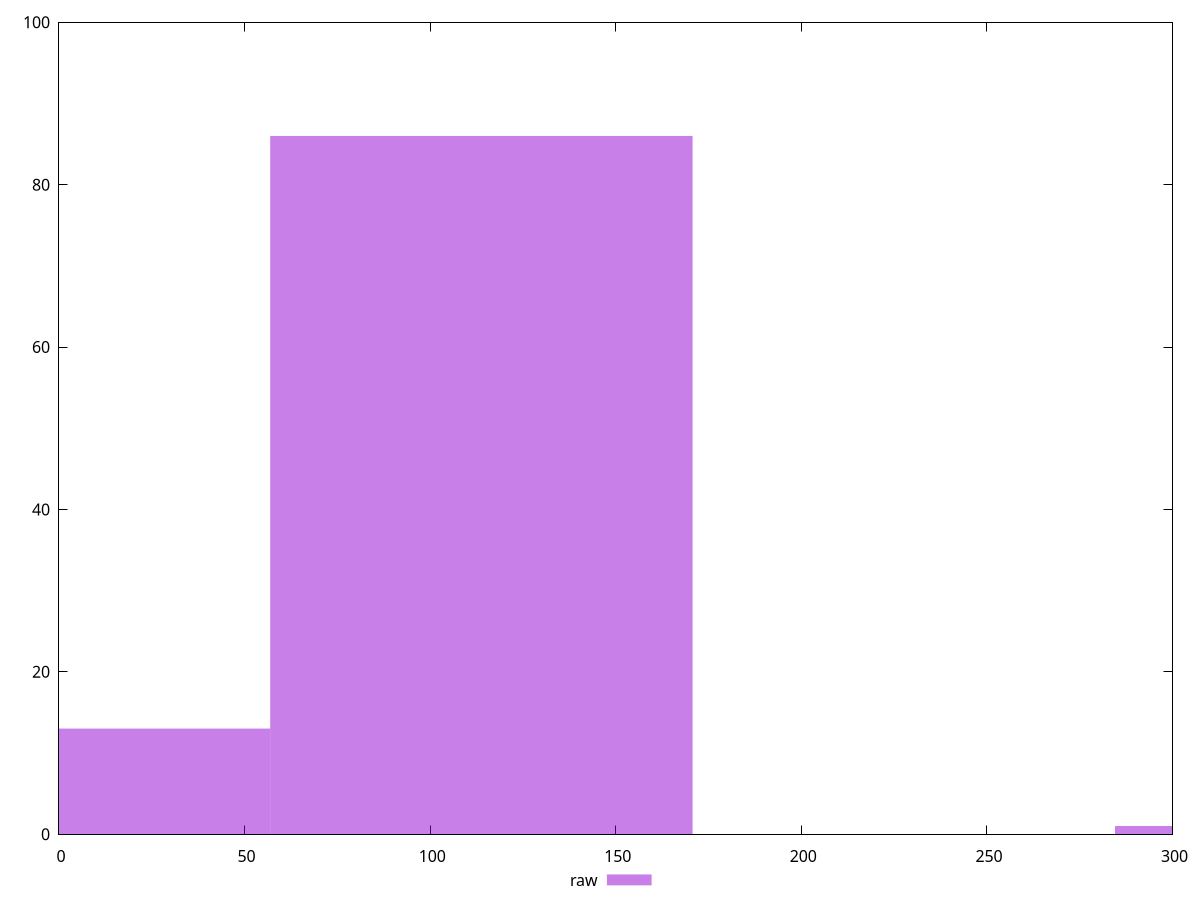 reset

$raw <<EOF
113.80187296383802 86
0 13
341.40561889151405 1
EOF

set key outside below
set boxwidth 113.80187296383802
set xrange [0:300]
set yrange [0:100]
set trange [0:100]
set style fill transparent solid 0.5 noborder
set terminal svg size 640, 490 enhanced background rgb 'white'
set output "report_00026_2021-02-22T21:38:55.199Z/unused-css-rules/samples/pages+cached+noadtech+nomedia/raw/histogram.svg"

plot $raw title "raw" with boxes

reset
